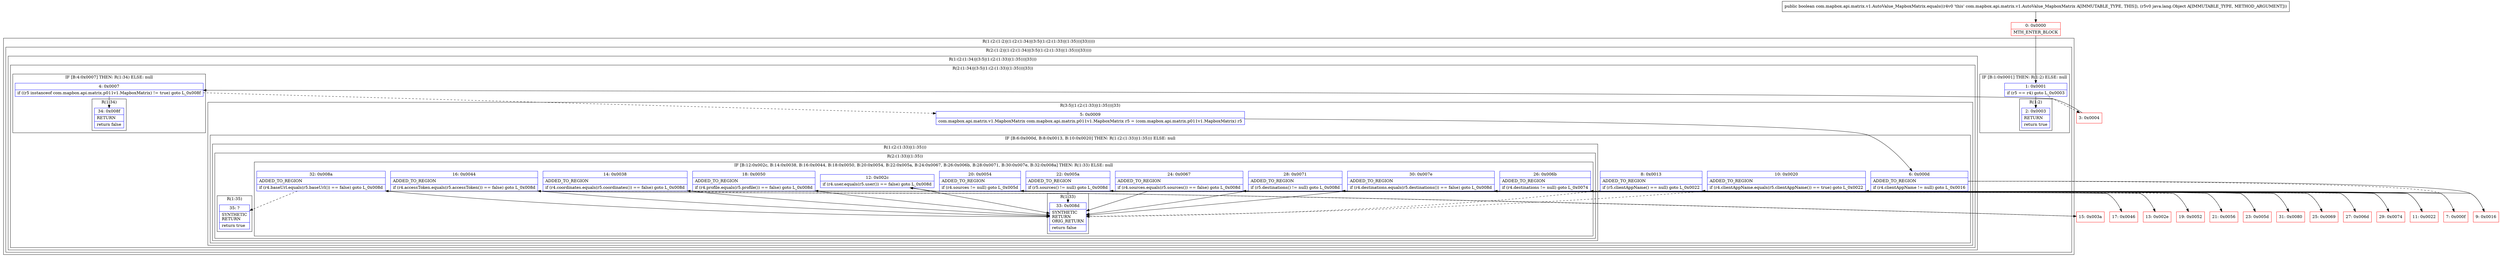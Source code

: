digraph "CFG forcom.mapbox.api.matrix.v1.AutoValue_MapboxMatrix.equals(Ljava\/lang\/Object;)Z" {
subgraph cluster_Region_1420252810 {
label = "R(1:(2:(1:2)|(1:(2:(1:34)|(3:5|(1:(2:(1:33)|(1:35)))|33)))))";
node [shape=record,color=blue];
subgraph cluster_Region_648302558 {
label = "R(2:(1:2)|(1:(2:(1:34)|(3:5|(1:(2:(1:33)|(1:35)))|33))))";
node [shape=record,color=blue];
subgraph cluster_IfRegion_1908296161 {
label = "IF [B:1:0x0001] THEN: R(1:2) ELSE: null";
node [shape=record,color=blue];
Node_1 [shape=record,label="{1\:\ 0x0001|if (r5 == r4) goto L_0x0003\l}"];
subgraph cluster_Region_1712052972 {
label = "R(1:2)";
node [shape=record,color=blue];
Node_2 [shape=record,label="{2\:\ 0x0003|RETURN\l|return true\l}"];
}
}
subgraph cluster_Region_150389665 {
label = "R(1:(2:(1:34)|(3:5|(1:(2:(1:33)|(1:35)))|33)))";
node [shape=record,color=blue];
subgraph cluster_Region_212383710 {
label = "R(2:(1:34)|(3:5|(1:(2:(1:33)|(1:35)))|33))";
node [shape=record,color=blue];
subgraph cluster_IfRegion_265946859 {
label = "IF [B:4:0x0007] THEN: R(1:34) ELSE: null";
node [shape=record,color=blue];
Node_4 [shape=record,label="{4\:\ 0x0007|if ((r5 instanceof com.mapbox.api.matrix.p011v1.MapboxMatrix) != true) goto L_0x008f\l}"];
subgraph cluster_Region_926839110 {
label = "R(1:34)";
node [shape=record,color=blue];
Node_34 [shape=record,label="{34\:\ 0x008f|RETURN\l|return false\l}"];
}
}
subgraph cluster_Region_157680063 {
label = "R(3:5|(1:(2:(1:33)|(1:35)))|33)";
node [shape=record,color=blue];
Node_5 [shape=record,label="{5\:\ 0x0009|com.mapbox.api.matrix.v1.MapboxMatrix com.mapbox.api.matrix.p011v1.MapboxMatrix r5 = (com.mapbox.api.matrix.p011v1.MapboxMatrix) r5\l}"];
subgraph cluster_IfRegion_1303761838 {
label = "IF [B:6:0x000d, B:8:0x0013, B:10:0x0020] THEN: R(1:(2:(1:33)|(1:35))) ELSE: null";
node [shape=record,color=blue];
Node_6 [shape=record,label="{6\:\ 0x000d|ADDED_TO_REGION\l|if (r4.clientAppName != null) goto L_0x0016\l}"];
Node_8 [shape=record,label="{8\:\ 0x0013|ADDED_TO_REGION\l|if (r5.clientAppName() == null) goto L_0x0022\l}"];
Node_10 [shape=record,label="{10\:\ 0x0020|ADDED_TO_REGION\l|if (r4.clientAppName.equals(r5.clientAppName()) == true) goto L_0x0022\l}"];
subgraph cluster_Region_166414283 {
label = "R(1:(2:(1:33)|(1:35)))";
node [shape=record,color=blue];
subgraph cluster_Region_1085540207 {
label = "R(2:(1:33)|(1:35))";
node [shape=record,color=blue];
subgraph cluster_IfRegion_778840632 {
label = "IF [B:12:0x002c, B:14:0x0038, B:16:0x0044, B:18:0x0050, B:20:0x0054, B:22:0x005a, B:24:0x0067, B:26:0x006b, B:28:0x0071, B:30:0x007e, B:32:0x008a] THEN: R(1:33) ELSE: null";
node [shape=record,color=blue];
Node_12 [shape=record,label="{12\:\ 0x002c|if (r4.user.equals(r5.user()) == false) goto L_0x008d\l}"];
Node_14 [shape=record,label="{14\:\ 0x0038|ADDED_TO_REGION\l|if (r4.coordinates.equals(r5.coordinates()) == false) goto L_0x008d\l}"];
Node_16 [shape=record,label="{16\:\ 0x0044|ADDED_TO_REGION\l|if (r4.accessToken.equals(r5.accessToken()) == false) goto L_0x008d\l}"];
Node_18 [shape=record,label="{18\:\ 0x0050|ADDED_TO_REGION\l|if (r4.profile.equals(r5.profile()) == false) goto L_0x008d\l}"];
Node_20 [shape=record,label="{20\:\ 0x0054|ADDED_TO_REGION\l|if (r4.sources != null) goto L_0x005d\l}"];
Node_22 [shape=record,label="{22\:\ 0x005a|ADDED_TO_REGION\l|if (r5.sources() != null) goto L_0x008d\l}"];
Node_24 [shape=record,label="{24\:\ 0x0067|ADDED_TO_REGION\l|if (r4.sources.equals(r5.sources()) == false) goto L_0x008d\l}"];
Node_26 [shape=record,label="{26\:\ 0x006b|ADDED_TO_REGION\l|if (r4.destinations != null) goto L_0x0074\l}"];
Node_28 [shape=record,label="{28\:\ 0x0071|ADDED_TO_REGION\l|if (r5.destinations() != null) goto L_0x008d\l}"];
Node_30 [shape=record,label="{30\:\ 0x007e|ADDED_TO_REGION\l|if (r4.destinations.equals(r5.destinations()) == false) goto L_0x008d\l}"];
Node_32 [shape=record,label="{32\:\ 0x008a|ADDED_TO_REGION\l|if (r4.baseUrl.equals(r5.baseUrl()) == false) goto L_0x008d\l}"];
subgraph cluster_Region_520531148 {
label = "R(1:33)";
node [shape=record,color=blue];
Node_33 [shape=record,label="{33\:\ 0x008d|SYNTHETIC\lRETURN\lORIG_RETURN\l|return false\l}"];
}
}
subgraph cluster_Region_1542867499 {
label = "R(1:35)";
node [shape=record,color=blue];
Node_35 [shape=record,label="{35\:\ ?|SYNTHETIC\lRETURN\l|return true\l}"];
}
}
}
}
Node_33 [shape=record,label="{33\:\ 0x008d|SYNTHETIC\lRETURN\lORIG_RETURN\l|return false\l}"];
}
}
}
}
}
Node_0 [shape=record,color=red,label="{0\:\ 0x0000|MTH_ENTER_BLOCK\l}"];
Node_3 [shape=record,color=red,label="{3\:\ 0x0004}"];
Node_7 [shape=record,color=red,label="{7\:\ 0x000f}"];
Node_9 [shape=record,color=red,label="{9\:\ 0x0016}"];
Node_11 [shape=record,color=red,label="{11\:\ 0x0022}"];
Node_13 [shape=record,color=red,label="{13\:\ 0x002e}"];
Node_15 [shape=record,color=red,label="{15\:\ 0x003a}"];
Node_17 [shape=record,color=red,label="{17\:\ 0x0046}"];
Node_19 [shape=record,color=red,label="{19\:\ 0x0052}"];
Node_21 [shape=record,color=red,label="{21\:\ 0x0056}"];
Node_23 [shape=record,color=red,label="{23\:\ 0x005d}"];
Node_25 [shape=record,color=red,label="{25\:\ 0x0069}"];
Node_27 [shape=record,color=red,label="{27\:\ 0x006d}"];
Node_29 [shape=record,color=red,label="{29\:\ 0x0074}"];
Node_31 [shape=record,color=red,label="{31\:\ 0x0080}"];
MethodNode[shape=record,label="{public boolean com.mapbox.api.matrix.v1.AutoValue_MapboxMatrix.equals((r4v0 'this' com.mapbox.api.matrix.v1.AutoValue_MapboxMatrix A[IMMUTABLE_TYPE, THIS]), (r5v0 java.lang.Object A[IMMUTABLE_TYPE, METHOD_ARGUMENT])) }"];
MethodNode -> Node_0;
Node_1 -> Node_2;
Node_1 -> Node_3[style=dashed];
Node_4 -> Node_5[style=dashed];
Node_4 -> Node_34;
Node_5 -> Node_6;
Node_6 -> Node_7[style=dashed];
Node_6 -> Node_9;
Node_8 -> Node_33[style=dashed];
Node_8 -> Node_11;
Node_10 -> Node_11;
Node_10 -> Node_33[style=dashed];
Node_12 -> Node_13[style=dashed];
Node_12 -> Node_33;
Node_14 -> Node_15[style=dashed];
Node_14 -> Node_33;
Node_16 -> Node_17[style=dashed];
Node_16 -> Node_33;
Node_18 -> Node_19[style=dashed];
Node_18 -> Node_33;
Node_20 -> Node_21[style=dashed];
Node_20 -> Node_23;
Node_22 -> Node_33;
Node_22 -> Node_25[style=dashed];
Node_24 -> Node_25[style=dashed];
Node_24 -> Node_33;
Node_26 -> Node_27[style=dashed];
Node_26 -> Node_29;
Node_28 -> Node_33;
Node_28 -> Node_31[style=dashed];
Node_30 -> Node_31[style=dashed];
Node_30 -> Node_33;
Node_32 -> Node_33;
Node_32 -> Node_35[style=dashed];
Node_0 -> Node_1;
Node_3 -> Node_4;
Node_7 -> Node_8;
Node_9 -> Node_10;
Node_11 -> Node_12;
Node_13 -> Node_14;
Node_15 -> Node_16;
Node_17 -> Node_18;
Node_19 -> Node_20;
Node_21 -> Node_22;
Node_23 -> Node_24;
Node_25 -> Node_26;
Node_27 -> Node_28;
Node_29 -> Node_30;
Node_31 -> Node_32;
}

